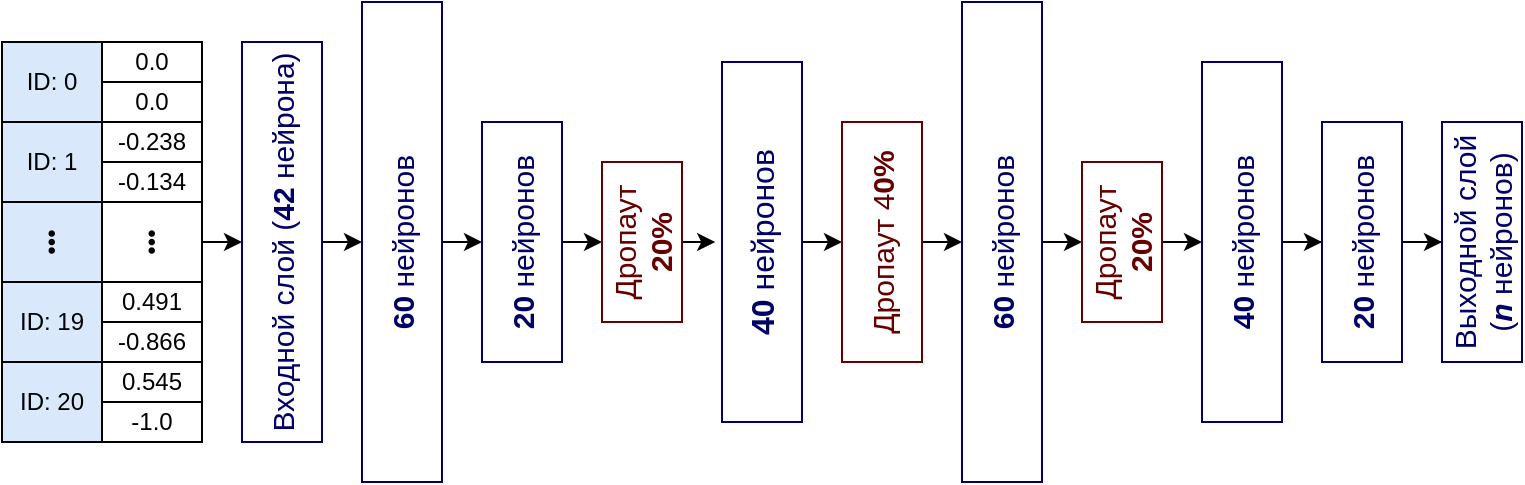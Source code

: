 <mxfile version="19.0.1" type="github" pages="3">
  <diagram id="3FdLWZf5M3BtaRXL4Gho" name="Page-1">
    <mxGraphModel dx="1426" dy="737" grid="1" gridSize="10" guides="1" tooltips="1" connect="1" arrows="1" fold="1" page="1" pageScale="1" pageWidth="1169" pageHeight="827" math="0" shadow="0">
      <root>
        <mxCell id="0" />
        <mxCell id="1" parent="0" />
        <mxCell id="iH8hF9wIlFw3gAmA0obx-1" value="ID: 0" style="rounded=0;whiteSpace=wrap;html=1;fillColor=#dae8fc;strokeColor=#000000;" parent="1" vertex="1">
          <mxGeometry x="100" y="460" width="50" height="40" as="geometry" />
        </mxCell>
        <mxCell id="iH8hF9wIlFw3gAmA0obx-2" value="0.0" style="rounded=0;whiteSpace=wrap;html=1;" parent="1" vertex="1">
          <mxGeometry x="150" y="460" width="50" height="20" as="geometry" />
        </mxCell>
        <mxCell id="iH8hF9wIlFw3gAmA0obx-3" value="0.0" style="rounded=0;whiteSpace=wrap;html=1;" parent="1" vertex="1">
          <mxGeometry x="150" y="480" width="50" height="20" as="geometry" />
        </mxCell>
        <mxCell id="iH8hF9wIlFw3gAmA0obx-4" value="ID: 1" style="rounded=0;whiteSpace=wrap;html=1;fillColor=#dae8fc;strokeColor=#000000;" parent="1" vertex="1">
          <mxGeometry x="100" y="500" width="50" height="40" as="geometry" />
        </mxCell>
        <mxCell id="iH8hF9wIlFw3gAmA0obx-5" value="-0.238" style="rounded=0;whiteSpace=wrap;html=1;" parent="1" vertex="1">
          <mxGeometry x="150" y="500" width="50" height="20" as="geometry" />
        </mxCell>
        <mxCell id="iH8hF9wIlFw3gAmA0obx-6" value="-0.134" style="rounded=0;whiteSpace=wrap;html=1;" parent="1" vertex="1">
          <mxGeometry x="150" y="520" width="50" height="20" as="geometry" />
        </mxCell>
        <mxCell id="iH8hF9wIlFw3gAmA0obx-7" value="•••" style="rounded=0;whiteSpace=wrap;html=1;fillColor=#dae8fc;strokeColor=#000000;horizontal=0;" parent="1" vertex="1">
          <mxGeometry x="100" y="540" width="50" height="40" as="geometry" />
        </mxCell>
        <mxCell id="iH8hF9wIlFw3gAmA0obx-28" style="edgeStyle=orthogonalEdgeStyle;rounded=0;orthogonalLoop=1;jettySize=auto;html=1;exitX=1;exitY=0.5;exitDx=0;exitDy=0;entryX=0;entryY=0.5;entryDx=0;entryDy=0;fontColor=#660000;" parent="1" source="iH8hF9wIlFw3gAmA0obx-8" target="iH8hF9wIlFw3gAmA0obx-16" edge="1">
          <mxGeometry relative="1" as="geometry" />
        </mxCell>
        <mxCell id="iH8hF9wIlFw3gAmA0obx-8" value="•••" style="rounded=0;whiteSpace=wrap;html=1;horizontal=0;" parent="1" vertex="1">
          <mxGeometry x="150" y="540" width="50" height="40" as="geometry" />
        </mxCell>
        <mxCell id="iH8hF9wIlFw3gAmA0obx-10" value="ID: 19" style="rounded=0;whiteSpace=wrap;html=1;fillColor=#dae8fc;strokeColor=#000000;" parent="1" vertex="1">
          <mxGeometry x="100" y="580" width="50" height="40" as="geometry" />
        </mxCell>
        <mxCell id="iH8hF9wIlFw3gAmA0obx-11" value="0.491" style="rounded=0;whiteSpace=wrap;html=1;" parent="1" vertex="1">
          <mxGeometry x="150" y="580" width="50" height="20" as="geometry" />
        </mxCell>
        <mxCell id="iH8hF9wIlFw3gAmA0obx-12" value="-0.866" style="rounded=0;whiteSpace=wrap;html=1;" parent="1" vertex="1">
          <mxGeometry x="150" y="600" width="50" height="20" as="geometry" />
        </mxCell>
        <mxCell id="iH8hF9wIlFw3gAmA0obx-13" value="ID: 20" style="rounded=0;whiteSpace=wrap;html=1;fillColor=#dae8fc;strokeColor=#000000;" parent="1" vertex="1">
          <mxGeometry x="100" y="620" width="50" height="40" as="geometry" />
        </mxCell>
        <mxCell id="iH8hF9wIlFw3gAmA0obx-14" value="0.545" style="rounded=0;whiteSpace=wrap;html=1;" parent="1" vertex="1">
          <mxGeometry x="150" y="620" width="50" height="20" as="geometry" />
        </mxCell>
        <mxCell id="iH8hF9wIlFw3gAmA0obx-15" value="-1.0" style="rounded=0;whiteSpace=wrap;html=1;" parent="1" vertex="1">
          <mxGeometry x="150" y="640" width="50" height="20" as="geometry" />
        </mxCell>
        <mxCell id="iH8hF9wIlFw3gAmA0obx-29" style="edgeStyle=orthogonalEdgeStyle;rounded=0;orthogonalLoop=1;jettySize=auto;html=1;exitX=1;exitY=0.5;exitDx=0;exitDy=0;entryX=0;entryY=0.5;entryDx=0;entryDy=0;fontColor=#660000;" parent="1" source="iH8hF9wIlFw3gAmA0obx-16" target="iH8hF9wIlFw3gAmA0obx-17" edge="1">
          <mxGeometry relative="1" as="geometry" />
        </mxCell>
        <mxCell id="iH8hF9wIlFw3gAmA0obx-16" value="Входной слой (&lt;b style=&quot;font-size: 15px;&quot;&gt;42&lt;/b&gt; нейрона)" style="rounded=0;whiteSpace=wrap;html=1;strokeColor=#000066;horizontal=0;fontColor=#000066;fontSize=15;" parent="1" vertex="1">
          <mxGeometry x="220" y="460" width="40" height="200" as="geometry" />
        </mxCell>
        <mxCell id="iH8hF9wIlFw3gAmA0obx-30" style="edgeStyle=orthogonalEdgeStyle;rounded=0;orthogonalLoop=1;jettySize=auto;html=1;exitX=1;exitY=0.5;exitDx=0;exitDy=0;entryX=0;entryY=0.5;entryDx=0;entryDy=0;fontColor=#660000;" parent="1" source="iH8hF9wIlFw3gAmA0obx-17" target="iH8hF9wIlFw3gAmA0obx-18" edge="1">
          <mxGeometry relative="1" as="geometry" />
        </mxCell>
        <mxCell id="iH8hF9wIlFw3gAmA0obx-17" value="&lt;b style=&quot;font-size: 15px;&quot;&gt;60&lt;/b&gt;&amp;nbsp;нейронов" style="rounded=0;whiteSpace=wrap;html=1;strokeColor=#000066;horizontal=0;fontColor=#000066;fontSize=15;" parent="1" vertex="1">
          <mxGeometry x="280" y="440" width="40" height="240" as="geometry" />
        </mxCell>
        <mxCell id="iH8hF9wIlFw3gAmA0obx-31" style="edgeStyle=orthogonalEdgeStyle;rounded=0;orthogonalLoop=1;jettySize=auto;html=1;exitX=1;exitY=0.5;exitDx=0;exitDy=0;entryX=0;entryY=0.5;entryDx=0;entryDy=0;fontColor=#660000;" parent="1" source="iH8hF9wIlFw3gAmA0obx-18" target="iH8hF9wIlFw3gAmA0obx-19" edge="1">
          <mxGeometry relative="1" as="geometry" />
        </mxCell>
        <mxCell id="iH8hF9wIlFw3gAmA0obx-18" value="&lt;b style=&quot;font-size: 15px;&quot;&gt;20&lt;/b&gt;&amp;nbsp;нейронов" style="rounded=0;whiteSpace=wrap;html=1;strokeColor=#000066;horizontal=0;fontColor=#000066;fontSize=15;" parent="1" vertex="1">
          <mxGeometry x="340" y="500" width="40" height="120" as="geometry" />
        </mxCell>
        <mxCell id="iH8hF9wIlFw3gAmA0obx-32" style="edgeStyle=orthogonalEdgeStyle;rounded=0;orthogonalLoop=1;jettySize=auto;html=1;exitX=1;exitY=0.5;exitDx=0;exitDy=0;entryX=-0.086;entryY=0.498;entryDx=0;entryDy=0;entryPerimeter=0;fontColor=#660000;" parent="1" source="iH8hF9wIlFw3gAmA0obx-19" target="iH8hF9wIlFw3gAmA0obx-20" edge="1">
          <mxGeometry relative="1" as="geometry" />
        </mxCell>
        <mxCell id="iH8hF9wIlFw3gAmA0obx-19" value="Дропаут &lt;b style=&quot;font-size: 15px;&quot;&gt;20%&lt;/b&gt;" style="rounded=0;whiteSpace=wrap;html=1;strokeColor=#660000;horizontal=0;fontColor=#660000;fontSize=15;" parent="1" vertex="1">
          <mxGeometry x="400" y="520" width="40" height="80" as="geometry" />
        </mxCell>
        <mxCell id="iH8hF9wIlFw3gAmA0obx-34" style="edgeStyle=orthogonalEdgeStyle;rounded=0;orthogonalLoop=1;jettySize=auto;html=1;exitX=1;exitY=0.5;exitDx=0;exitDy=0;entryX=0;entryY=0.5;entryDx=0;entryDy=0;fontColor=#660000;" parent="1" source="iH8hF9wIlFw3gAmA0obx-20" target="iH8hF9wIlFw3gAmA0obx-21" edge="1">
          <mxGeometry relative="1" as="geometry" />
        </mxCell>
        <mxCell id="iH8hF9wIlFw3gAmA0obx-20" value="&lt;b style=&quot;font-size: 16px;&quot;&gt;40&lt;/b&gt;&amp;nbsp;нейронов" style="rounded=0;whiteSpace=wrap;html=1;strokeColor=#000066;horizontal=0;fontColor=#000066;fontSize=16;" parent="1" vertex="1">
          <mxGeometry x="460" y="470" width="40" height="180" as="geometry" />
        </mxCell>
        <mxCell id="iH8hF9wIlFw3gAmA0obx-35" style="edgeStyle=orthogonalEdgeStyle;rounded=0;orthogonalLoop=1;jettySize=auto;html=1;exitX=1;exitY=0.5;exitDx=0;exitDy=0;entryX=0;entryY=0.5;entryDx=0;entryDy=0;fontColor=#660000;" parent="1" source="iH8hF9wIlFw3gAmA0obx-21" target="iH8hF9wIlFw3gAmA0obx-22" edge="1">
          <mxGeometry relative="1" as="geometry" />
        </mxCell>
        <mxCell id="iH8hF9wIlFw3gAmA0obx-21" value="Дропаут 4&lt;b style=&quot;font-size: 15px;&quot;&gt;0%&lt;/b&gt;" style="rounded=0;whiteSpace=wrap;html=1;strokeColor=#660000;horizontal=0;fontColor=#660000;fontSize=15;" parent="1" vertex="1">
          <mxGeometry x="520" y="500" width="40" height="120" as="geometry" />
        </mxCell>
        <mxCell id="iH8hF9wIlFw3gAmA0obx-37" style="edgeStyle=orthogonalEdgeStyle;rounded=0;orthogonalLoop=1;jettySize=auto;html=1;exitX=1;exitY=0.5;exitDx=0;exitDy=0;entryX=0;entryY=0.5;entryDx=0;entryDy=0;fontColor=#660000;" parent="1" source="iH8hF9wIlFw3gAmA0obx-22" target="iH8hF9wIlFw3gAmA0obx-23" edge="1">
          <mxGeometry relative="1" as="geometry" />
        </mxCell>
        <mxCell id="iH8hF9wIlFw3gAmA0obx-22" value="&lt;b style=&quot;font-size: 15px;&quot;&gt;60&lt;/b&gt;&amp;nbsp;нейронов" style="rounded=0;whiteSpace=wrap;html=1;strokeColor=#000066;horizontal=0;fontColor=#000066;fontSize=15;" parent="1" vertex="1">
          <mxGeometry x="580" y="440" width="40" height="240" as="geometry" />
        </mxCell>
        <mxCell id="iH8hF9wIlFw3gAmA0obx-38" style="edgeStyle=orthogonalEdgeStyle;rounded=0;orthogonalLoop=1;jettySize=auto;html=1;exitX=1;exitY=0.5;exitDx=0;exitDy=0;entryX=0;entryY=0.5;entryDx=0;entryDy=0;fontColor=#660000;" parent="1" source="iH8hF9wIlFw3gAmA0obx-23" target="iH8hF9wIlFw3gAmA0obx-24" edge="1">
          <mxGeometry relative="1" as="geometry" />
        </mxCell>
        <mxCell id="iH8hF9wIlFw3gAmA0obx-23" value="Дропаут &lt;b style=&quot;font-size: 15px;&quot;&gt;20%&lt;/b&gt;" style="rounded=0;whiteSpace=wrap;html=1;strokeColor=#660000;horizontal=0;fontColor=#660000;fontSize=15;" parent="1" vertex="1">
          <mxGeometry x="640" y="520" width="40" height="80" as="geometry" />
        </mxCell>
        <mxCell id="iH8hF9wIlFw3gAmA0obx-39" style="edgeStyle=orthogonalEdgeStyle;rounded=0;orthogonalLoop=1;jettySize=auto;html=1;exitX=1;exitY=0.5;exitDx=0;exitDy=0;fontColor=#660000;" parent="1" source="iH8hF9wIlFw3gAmA0obx-24" target="iH8hF9wIlFw3gAmA0obx-25" edge="1">
          <mxGeometry relative="1" as="geometry" />
        </mxCell>
        <mxCell id="iH8hF9wIlFw3gAmA0obx-24" value="&lt;b style=&quot;font-size: 15px;&quot;&gt;40&lt;/b&gt;&amp;nbsp;нейронов" style="rounded=0;whiteSpace=wrap;html=1;strokeColor=#000066;horizontal=0;fontColor=#000066;fontSize=15;" parent="1" vertex="1">
          <mxGeometry x="700" y="470" width="40" height="180" as="geometry" />
        </mxCell>
        <mxCell id="UypsiEIgTypMq3okiiAQ-3" value="" style="edgeStyle=orthogonalEdgeStyle;rounded=0;orthogonalLoop=1;jettySize=auto;html=1;" parent="1" source="iH8hF9wIlFw3gAmA0obx-25" target="iH8hF9wIlFw3gAmA0obx-26" edge="1">
          <mxGeometry relative="1" as="geometry" />
        </mxCell>
        <mxCell id="iH8hF9wIlFw3gAmA0obx-25" value="&lt;b style=&quot;font-size: 15px;&quot;&gt;20&lt;/b&gt;&amp;nbsp;нейронов" style="rounded=0;whiteSpace=wrap;html=1;strokeColor=#000066;horizontal=0;fontColor=#000066;fontSize=15;" parent="1" vertex="1">
          <mxGeometry x="760" y="500" width="40" height="120" as="geometry" />
        </mxCell>
        <mxCell id="iH8hF9wIlFw3gAmA0obx-26" value="Выходной слой (&lt;i style=&quot;font-size: 15px;&quot;&gt;&lt;b style=&quot;font-size: 15px;&quot;&gt;n&lt;/b&gt;&amp;nbsp;&lt;/i&gt;нейронов)" style="rounded=0;whiteSpace=wrap;html=1;strokeColor=#000066;horizontal=0;fontColor=#000066;fontSize=15;" parent="1" vertex="1">
          <mxGeometry x="820" y="500" width="40" height="120" as="geometry" />
        </mxCell>
      </root>
    </mxGraphModel>
  </diagram>
  <diagram id="8U00Z0J6kB37hbak7Ldf" name="Page-2">
    <mxGraphModel dx="1426" dy="737" grid="1" gridSize="10" guides="1" tooltips="1" connect="1" arrows="1" fold="1" page="1" pageScale="1" pageWidth="1169" pageHeight="827" math="0" shadow="0">
      <root>
        <mxCell id="0" />
        <mxCell id="1" parent="0" />
        <mxCell id="R0pYgVK6OW7ElSNHJrHy-1" value="ID: 0" style="rounded=0;whiteSpace=wrap;html=1;fillColor=#dae8fc;strokeColor=#000000;" parent="1" vertex="1">
          <mxGeometry x="80" y="200" width="80" height="40" as="geometry" />
        </mxCell>
        <mxCell id="R0pYgVK6OW7ElSNHJrHy-2" value="0.0" style="rounded=0;whiteSpace=wrap;html=1;" parent="1" vertex="1">
          <mxGeometry x="160" y="200" width="80" height="20" as="geometry" />
        </mxCell>
        <mxCell id="R0pYgVK6OW7ElSNHJrHy-3" value="0.0" style="rounded=0;whiteSpace=wrap;html=1;" parent="1" vertex="1">
          <mxGeometry x="160" y="220" width="80" height="20" as="geometry" />
        </mxCell>
        <mxCell id="R0pYgVK6OW7ElSNHJrHy-13" value="ID: 20" style="rounded=0;whiteSpace=wrap;html=1;fillColor=#dae8fc;strokeColor=#000000;" parent="1" vertex="1">
          <mxGeometry x="80" y="280" width="80" height="40" as="geometry" />
        </mxCell>
        <mxCell id="R0pYgVK6OW7ElSNHJrHy-14" value="-0.1" style="rounded=0;whiteSpace=wrap;html=1;" parent="1" vertex="1">
          <mxGeometry x="160" y="280" width="80" height="20" as="geometry" />
        </mxCell>
        <mxCell id="R0pYgVK6OW7ElSNHJrHy-15" value="-0.11" style="rounded=0;whiteSpace=wrap;html=1;" parent="1" vertex="1">
          <mxGeometry x="160" y="300" width="80" height="20" as="geometry" />
        </mxCell>
        <mxCell id="R0pYgVK6OW7ElSNHJrHy-97" value="" style="edgeStyle=orthogonalEdgeStyle;rounded=0;orthogonalLoop=1;jettySize=auto;html=1;" parent="1" source="R0pYgVK6OW7ElSNHJrHy-17" target="R0pYgVK6OW7ElSNHJrHy-23" edge="1">
          <mxGeometry relative="1" as="geometry" />
        </mxCell>
        <mxCell id="R0pYgVK6OW7ElSNHJrHy-17" value="LSTM (&lt;b style=&quot;font-size: 15px;&quot;&gt;50&lt;/b&gt; выходов)" style="rounded=0;whiteSpace=wrap;html=1;strokeColor=#000066;horizontal=0;fontColor=#000066;fontSize=15;" parent="1" vertex="1">
          <mxGeometry x="270" y="280" width="40" height="200" as="geometry" />
        </mxCell>
        <mxCell id="R0pYgVK6OW7ElSNHJrHy-22" style="edgeStyle=orthogonalEdgeStyle;rounded=0;orthogonalLoop=1;jettySize=auto;html=1;exitX=1;exitY=0.5;exitDx=0;exitDy=0;entryX=-0.086;entryY=0.498;entryDx=0;entryDy=0;entryPerimeter=0;fontColor=#660000;" parent="1" source="R0pYgVK6OW7ElSNHJrHy-23" target="R0pYgVK6OW7ElSNHJrHy-25" edge="1">
          <mxGeometry relative="1" as="geometry" />
        </mxCell>
        <mxCell id="R0pYgVK6OW7ElSNHJrHy-23" value="Дропаут &lt;b style=&quot;font-size: 15px;&quot;&gt;20%&lt;/b&gt;" style="rounded=0;whiteSpace=wrap;html=1;strokeColor=#660000;horizontal=0;fontColor=#660000;fontSize=15;" parent="1" vertex="1">
          <mxGeometry x="340" y="340" width="40" height="80" as="geometry" />
        </mxCell>
        <mxCell id="R0pYgVK6OW7ElSNHJrHy-99" value="" style="edgeStyle=orthogonalEdgeStyle;rounded=0;orthogonalLoop=1;jettySize=auto;html=1;" parent="1" source="R0pYgVK6OW7ElSNHJrHy-25" target="R0pYgVK6OW7ElSNHJrHy-36" edge="1">
          <mxGeometry relative="1" as="geometry" />
        </mxCell>
        <mxCell id="R0pYgVK6OW7ElSNHJrHy-25" value="Скрытый слой (&lt;b style=&quot;font-size: 15px;&quot;&gt;100&lt;/b&gt;&amp;nbsp;нейронов)" style="rounded=0;whiteSpace=wrap;html=1;strokeColor=#000066;horizontal=0;fontColor=#000066;fontSize=15;" parent="1" vertex="1">
          <mxGeometry x="420" y="200" width="40" height="360" as="geometry" />
        </mxCell>
        <mxCell id="R0pYgVK6OW7ElSNHJrHy-36" value="Выходной слой (&lt;i style=&quot;font-size: 15px;&quot;&gt;&lt;b style=&quot;font-size: 15px;&quot;&gt;n&lt;/b&gt;&amp;nbsp;&lt;/i&gt;нейронов)" style="rounded=0;whiteSpace=wrap;html=1;strokeColor=#000066;horizontal=0;fontColor=#000066;fontSize=15;" parent="1" vertex="1">
          <mxGeometry x="500" y="320" width="40" height="120" as="geometry" />
        </mxCell>
        <mxCell id="R0pYgVK6OW7ElSNHJrHy-72" value="•••" style="rounded=0;whiteSpace=wrap;html=1;fillColor=#dae8fc;strokeColor=#000000;horizontal=0;" parent="1" vertex="1">
          <mxGeometry x="80" y="240" width="80" height="40" as="geometry" />
        </mxCell>
        <mxCell id="R0pYgVK6OW7ElSNHJrHy-73" value="•••" style="rounded=0;whiteSpace=wrap;html=1;horizontal=0;" parent="1" vertex="1">
          <mxGeometry x="160" y="240" width="80" height="40" as="geometry" />
        </mxCell>
        <mxCell id="R0pYgVK6OW7ElSNHJrHy-75" value="ID: 0" style="rounded=0;whiteSpace=wrap;html=1;fillColor=#dae8fc;strokeColor=#000000;" parent="1" vertex="1">
          <mxGeometry x="80" y="320" width="80" height="40" as="geometry" />
        </mxCell>
        <mxCell id="R0pYgVK6OW7ElSNHJrHy-76" value="0.0" style="rounded=0;whiteSpace=wrap;html=1;" parent="1" vertex="1">
          <mxGeometry x="160" y="320" width="80" height="20" as="geometry" />
        </mxCell>
        <mxCell id="R0pYgVK6OW7ElSNHJrHy-77" value="0.0" style="rounded=0;whiteSpace=wrap;html=1;" parent="1" vertex="1">
          <mxGeometry x="160" y="340" width="80" height="20" as="geometry" />
        </mxCell>
        <mxCell id="R0pYgVK6OW7ElSNHJrHy-79" value="ID: 20" style="rounded=0;whiteSpace=wrap;html=1;fillColor=#dae8fc;strokeColor=#000000;" parent="1" vertex="1">
          <mxGeometry x="80" y="400" width="80" height="40" as="geometry" />
        </mxCell>
        <mxCell id="R0pYgVK6OW7ElSNHJrHy-80" value="-0.089" style="rounded=0;whiteSpace=wrap;html=1;" parent="1" vertex="1">
          <mxGeometry x="160" y="400" width="80" height="20" as="geometry" />
        </mxCell>
        <mxCell id="R0pYgVK6OW7ElSNHJrHy-81" value="-0.109" style="rounded=0;whiteSpace=wrap;html=1;" parent="1" vertex="1">
          <mxGeometry x="160" y="420" width="80" height="20" as="geometry" />
        </mxCell>
        <mxCell id="R0pYgVK6OW7ElSNHJrHy-82" value="•••" style="rounded=0;whiteSpace=wrap;html=1;fillColor=#dae8fc;strokeColor=#000000;horizontal=0;" parent="1" vertex="1">
          <mxGeometry x="80" y="360" width="80" height="40" as="geometry" />
        </mxCell>
        <mxCell id="R0pYgVK6OW7ElSNHJrHy-96" value="" style="edgeStyle=orthogonalEdgeStyle;rounded=0;orthogonalLoop=1;jettySize=auto;html=1;" parent="1" source="R0pYgVK6OW7ElSNHJrHy-83" target="R0pYgVK6OW7ElSNHJrHy-17" edge="1">
          <mxGeometry relative="1" as="geometry" />
        </mxCell>
        <mxCell id="R0pYgVK6OW7ElSNHJrHy-83" value="•••" style="rounded=0;whiteSpace=wrap;html=1;horizontal=0;" parent="1" vertex="1">
          <mxGeometry x="160" y="360" width="80" height="40" as="geometry" />
        </mxCell>
        <mxCell id="R0pYgVK6OW7ElSNHJrHy-84" value="•••" style="rounded=0;whiteSpace=wrap;html=1;fillColor=#dae8fc;strokeColor=#000000;horizontal=0;" parent="1" vertex="1">
          <mxGeometry x="80" y="440" width="80" height="40" as="geometry" />
        </mxCell>
        <mxCell id="R0pYgVK6OW7ElSNHJrHy-85" value="•••" style="rounded=0;whiteSpace=wrap;html=1;horizontal=0;" parent="1" vertex="1">
          <mxGeometry x="160" y="440" width="80" height="40" as="geometry" />
        </mxCell>
        <mxCell id="R0pYgVK6OW7ElSNHJrHy-86" value="" style="rounded=0;whiteSpace=wrap;html=1;fillColor=#dae8fc;strokeColor=#000000;" parent="1" vertex="1">
          <mxGeometry x="80" y="480" width="80" height="40" as="geometry" />
        </mxCell>
        <mxCell id="R0pYgVK6OW7ElSNHJrHy-87" value="0.0" style="rounded=0;whiteSpace=wrap;html=1;" parent="1" vertex="1">
          <mxGeometry x="160" y="480" width="80" height="20" as="geometry" />
        </mxCell>
        <mxCell id="R0pYgVK6OW7ElSNHJrHy-88" value="0.0" style="rounded=0;whiteSpace=wrap;html=1;" parent="1" vertex="1">
          <mxGeometry x="160" y="500" width="80" height="20" as="geometry" />
        </mxCell>
        <mxCell id="R0pYgVK6OW7ElSNHJrHy-89" value="" style="rounded=0;whiteSpace=wrap;html=1;fillColor=#dae8fc;strokeColor=#000000;" parent="1" vertex="1">
          <mxGeometry x="80" y="520" width="80" height="40" as="geometry" />
        </mxCell>
        <mxCell id="R0pYgVK6OW7ElSNHJrHy-91" value="•••" style="rounded=0;whiteSpace=wrap;html=1;" parent="1" vertex="1">
          <mxGeometry x="160" y="520" width="80" height="20" as="geometry" />
        </mxCell>
        <mxCell id="R0pYgVK6OW7ElSNHJrHy-92" value="•••" style="rounded=0;whiteSpace=wrap;html=1;" parent="1" vertex="1">
          <mxGeometry x="160" y="540" width="80" height="20" as="geometry" />
        </mxCell>
        <mxCell id="R0pYgVK6OW7ElSNHJrHy-93" value="•••" style="rounded=0;whiteSpace=wrap;html=1;" parent="1" vertex="1">
          <mxGeometry x="160" y="560" width="80" height="20" as="geometry" />
        </mxCell>
        <mxCell id="R0pYgVK6OW7ElSNHJrHy-94" value="•••" style="rounded=0;whiteSpace=wrap;html=1;fillColor=#dae8fc;strokeColor=#000000;" parent="1" vertex="1">
          <mxGeometry x="80" y="560" width="80" height="20" as="geometry" />
        </mxCell>
      </root>
    </mxGraphModel>
  </diagram>
  <diagram id="T5s3izHhDWMNtWWKrGtT" name="Page-3">
    <mxGraphModel dx="1426" dy="737" grid="1" gridSize="10" guides="1" tooltips="1" connect="1" arrows="1" fold="1" page="1" pageScale="1" pageWidth="1169" pageHeight="827" math="0" shadow="0">
      <root>
        <mxCell id="0" />
        <mxCell id="1" parent="0" />
        <mxCell id="yjpIrwGJ6rav2fHuaCzg-1" value="ID: 0" style="rounded=0;whiteSpace=wrap;html=1;fillColor=#dae8fc;strokeColor=#000000;" vertex="1" parent="1">
          <mxGeometry x="100" y="460" width="50" height="40" as="geometry" />
        </mxCell>
        <mxCell id="yjpIrwGJ6rav2fHuaCzg-2" value="0.0" style="rounded=0;whiteSpace=wrap;html=1;" vertex="1" parent="1">
          <mxGeometry x="150" y="460" width="50" height="20" as="geometry" />
        </mxCell>
        <mxCell id="yjpIrwGJ6rav2fHuaCzg-3" value="0.0" style="rounded=0;whiteSpace=wrap;html=1;" vertex="1" parent="1">
          <mxGeometry x="150" y="480" width="50" height="20" as="geometry" />
        </mxCell>
        <mxCell id="yjpIrwGJ6rav2fHuaCzg-4" value="ID: 1" style="rounded=0;whiteSpace=wrap;html=1;fillColor=#dae8fc;strokeColor=#000000;" vertex="1" parent="1">
          <mxGeometry x="100" y="500" width="50" height="40" as="geometry" />
        </mxCell>
        <mxCell id="yjpIrwGJ6rav2fHuaCzg-5" value="-0.238" style="rounded=0;whiteSpace=wrap;html=1;" vertex="1" parent="1">
          <mxGeometry x="150" y="500" width="50" height="20" as="geometry" />
        </mxCell>
        <mxCell id="yjpIrwGJ6rav2fHuaCzg-6" value="-0.134" style="rounded=0;whiteSpace=wrap;html=1;" vertex="1" parent="1">
          <mxGeometry x="150" y="520" width="50" height="20" as="geometry" />
        </mxCell>
        <mxCell id="yjpIrwGJ6rav2fHuaCzg-7" value="•••" style="rounded=0;whiteSpace=wrap;html=1;fillColor=#dae8fc;strokeColor=#000000;horizontal=0;" vertex="1" parent="1">
          <mxGeometry x="100" y="540" width="50" height="40" as="geometry" />
        </mxCell>
        <mxCell id="yjpIrwGJ6rav2fHuaCzg-8" style="edgeStyle=orthogonalEdgeStyle;rounded=0;orthogonalLoop=1;jettySize=auto;html=1;exitX=1;exitY=0.5;exitDx=0;exitDy=0;entryX=0;entryY=0.5;entryDx=0;entryDy=0;fontColor=#660000;" edge="1" parent="1" source="yjpIrwGJ6rav2fHuaCzg-9" target="yjpIrwGJ6rav2fHuaCzg-17">
          <mxGeometry relative="1" as="geometry" />
        </mxCell>
        <mxCell id="yjpIrwGJ6rav2fHuaCzg-9" value="•••" style="rounded=0;whiteSpace=wrap;html=1;horizontal=0;" vertex="1" parent="1">
          <mxGeometry x="150" y="540" width="50" height="40" as="geometry" />
        </mxCell>
        <mxCell id="yjpIrwGJ6rav2fHuaCzg-10" value="ID: 19" style="rounded=0;whiteSpace=wrap;html=1;fillColor=#dae8fc;strokeColor=#000000;" vertex="1" parent="1">
          <mxGeometry x="100" y="580" width="50" height="40" as="geometry" />
        </mxCell>
        <mxCell id="yjpIrwGJ6rav2fHuaCzg-11" value="0.491" style="rounded=0;whiteSpace=wrap;html=1;" vertex="1" parent="1">
          <mxGeometry x="150" y="580" width="50" height="20" as="geometry" />
        </mxCell>
        <mxCell id="yjpIrwGJ6rav2fHuaCzg-12" value="-0.866" style="rounded=0;whiteSpace=wrap;html=1;" vertex="1" parent="1">
          <mxGeometry x="150" y="600" width="50" height="20" as="geometry" />
        </mxCell>
        <mxCell id="yjpIrwGJ6rav2fHuaCzg-13" value="ID: 20" style="rounded=0;whiteSpace=wrap;html=1;fillColor=#dae8fc;strokeColor=#000000;" vertex="1" parent="1">
          <mxGeometry x="100" y="620" width="50" height="40" as="geometry" />
        </mxCell>
        <mxCell id="yjpIrwGJ6rav2fHuaCzg-14" value="0.545" style="rounded=0;whiteSpace=wrap;html=1;" vertex="1" parent="1">
          <mxGeometry x="150" y="620" width="50" height="20" as="geometry" />
        </mxCell>
        <mxCell id="yjpIrwGJ6rav2fHuaCzg-15" value="-1.0" style="rounded=0;whiteSpace=wrap;html=1;" vertex="1" parent="1">
          <mxGeometry x="150" y="640" width="50" height="20" as="geometry" />
        </mxCell>
        <mxCell id="yjpIrwGJ6rav2fHuaCzg-37" style="edgeStyle=orthogonalEdgeStyle;rounded=0;orthogonalLoop=1;jettySize=auto;html=1;exitX=1;exitY=0.5;exitDx=0;exitDy=0;entryX=0;entryY=0.5;entryDx=0;entryDy=0;fontSize=15;" edge="1" parent="1" source="yjpIrwGJ6rav2fHuaCzg-17" target="yjpIrwGJ6rav2fHuaCzg-23">
          <mxGeometry relative="1" as="geometry" />
        </mxCell>
        <mxCell id="yjpIrwGJ6rav2fHuaCzg-17" value="Входной слой (&lt;b style=&quot;font-size: 15px;&quot;&gt;42&lt;/b&gt; нейрона)" style="rounded=0;whiteSpace=wrap;html=1;strokeColor=#000066;horizontal=0;fontColor=#000066;fontSize=15;" vertex="1" parent="1">
          <mxGeometry x="230" y="410" width="40" height="300" as="geometry" />
        </mxCell>
        <mxCell id="yjpIrwGJ6rav2fHuaCzg-18" style="edgeStyle=orthogonalEdgeStyle;rounded=0;orthogonalLoop=1;jettySize=auto;html=1;exitX=1;exitY=0.5;exitDx=0;exitDy=0;entryX=0;entryY=0.5;entryDx=0;entryDy=0;fontColor=#660000;" edge="1" parent="1" source="yjpIrwGJ6rav2fHuaCzg-19">
          <mxGeometry relative="1" as="geometry">
            <mxPoint x="340" y="560" as="targetPoint" />
          </mxGeometry>
        </mxCell>
        <mxCell id="yjpIrwGJ6rav2fHuaCzg-22" style="edgeStyle=orthogonalEdgeStyle;rounded=0;orthogonalLoop=1;jettySize=auto;html=1;exitX=1;exitY=0.5;exitDx=0;exitDy=0;entryX=-0.086;entryY=0.498;entryDx=0;entryDy=0;entryPerimeter=0;fontColor=#660000;" edge="1" parent="1" source="yjpIrwGJ6rav2fHuaCzg-23" target="yjpIrwGJ6rav2fHuaCzg-25">
          <mxGeometry relative="1" as="geometry" />
        </mxCell>
        <mxCell id="yjpIrwGJ6rav2fHuaCzg-23" value="Дропаут &lt;b style=&quot;font-size: 15px;&quot;&gt;20%&lt;/b&gt;" style="rounded=0;whiteSpace=wrap;html=1;strokeColor=#660000;horizontal=0;fontColor=#660000;fontSize=15;" vertex="1" parent="1">
          <mxGeometry x="300" y="510" width="30" height="100" as="geometry" />
        </mxCell>
        <mxCell id="yjpIrwGJ6rav2fHuaCzg-24" style="edgeStyle=orthogonalEdgeStyle;rounded=0;orthogonalLoop=1;jettySize=auto;html=1;exitX=1;exitY=0.5;exitDx=0;exitDy=0;entryX=0;entryY=0.5;entryDx=0;entryDy=0;fontColor=#660000;" edge="1" parent="1" source="yjpIrwGJ6rav2fHuaCzg-25" target="yjpIrwGJ6rav2fHuaCzg-27">
          <mxGeometry relative="1" as="geometry" />
        </mxCell>
        <mxCell id="yjpIrwGJ6rav2fHuaCzg-25" value="&lt;b style=&quot;font-size: 16px;&quot;&gt;20&lt;/b&gt;&amp;nbsp;нейронов" style="rounded=0;whiteSpace=wrap;html=1;strokeColor=#000066;horizontal=0;fontColor=#000066;fontSize=16;" vertex="1" parent="1">
          <mxGeometry x="360" y="470" width="40" height="180" as="geometry" />
        </mxCell>
        <mxCell id="yjpIrwGJ6rav2fHuaCzg-26" style="edgeStyle=orthogonalEdgeStyle;rounded=0;orthogonalLoop=1;jettySize=auto;html=1;exitX=1;exitY=0.5;exitDx=0;exitDy=0;entryX=0;entryY=0.5;entryDx=0;entryDy=0;fontColor=#660000;" edge="1" parent="1" source="yjpIrwGJ6rav2fHuaCzg-27" target="yjpIrwGJ6rav2fHuaCzg-29">
          <mxGeometry relative="1" as="geometry" />
        </mxCell>
        <mxCell id="yjpIrwGJ6rav2fHuaCzg-27" value="Дропаут 4&lt;b style=&quot;font-size: 15px;&quot;&gt;0%&lt;/b&gt;" style="rounded=0;whiteSpace=wrap;html=1;strokeColor=#660000;horizontal=0;fontColor=#660000;fontSize=15;" vertex="1" parent="1">
          <mxGeometry x="430" y="500" width="40" height="120" as="geometry" />
        </mxCell>
        <mxCell id="yjpIrwGJ6rav2fHuaCzg-38" style="edgeStyle=orthogonalEdgeStyle;rounded=0;orthogonalLoop=1;jettySize=auto;html=1;exitX=1;exitY=0.5;exitDx=0;exitDy=0;fontSize=15;" edge="1" parent="1" source="yjpIrwGJ6rav2fHuaCzg-29" target="yjpIrwGJ6rav2fHuaCzg-36">
          <mxGeometry relative="1" as="geometry" />
        </mxCell>
        <mxCell id="yjpIrwGJ6rav2fHuaCzg-29" value="&lt;b style=&quot;font-size: 15px;&quot;&gt;20&lt;/b&gt;&amp;nbsp;нейронов" style="rounded=0;whiteSpace=wrap;html=1;strokeColor=#000066;horizontal=0;fontColor=#000066;fontSize=15;" vertex="1" parent="1">
          <mxGeometry x="500" y="470" width="40" height="180" as="geometry" />
        </mxCell>
        <mxCell id="yjpIrwGJ6rav2fHuaCzg-30" style="edgeStyle=orthogonalEdgeStyle;rounded=0;orthogonalLoop=1;jettySize=auto;html=1;exitX=1;exitY=0.5;exitDx=0;exitDy=0;entryX=0;entryY=0.5;entryDx=0;entryDy=0;fontColor=#660000;" edge="1" parent="1" source="yjpIrwGJ6rav2fHuaCzg-31">
          <mxGeometry relative="1" as="geometry">
            <mxPoint x="700" y="560" as="targetPoint" />
          </mxGeometry>
        </mxCell>
        <mxCell id="yjpIrwGJ6rav2fHuaCzg-32" style="edgeStyle=orthogonalEdgeStyle;rounded=0;orthogonalLoop=1;jettySize=auto;html=1;exitX=1;exitY=0.5;exitDx=0;exitDy=0;fontColor=#660000;" edge="1" parent="1" source="yjpIrwGJ6rav2fHuaCzg-33">
          <mxGeometry relative="1" as="geometry">
            <mxPoint x="760" y="560" as="targetPoint" />
          </mxGeometry>
        </mxCell>
        <mxCell id="yjpIrwGJ6rav2fHuaCzg-36" value="Выходной слой (&lt;i style=&quot;font-size: 15px;&quot;&gt;&lt;b style=&quot;font-size: 15px;&quot;&gt;n&lt;/b&gt;&amp;nbsp;&lt;/i&gt;нейронов)" style="rounded=0;whiteSpace=wrap;html=1;strokeColor=#000066;horizontal=0;fontColor=#000066;fontSize=15;" vertex="1" parent="1">
          <mxGeometry x="570" y="485" width="45" height="150" as="geometry" />
        </mxCell>
      </root>
    </mxGraphModel>
  </diagram>
</mxfile>
